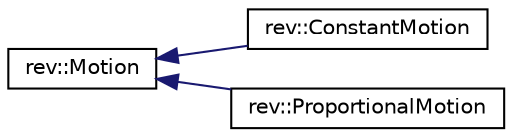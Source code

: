 digraph "Graphical Class Hierarchy"
{
 // LATEX_PDF_SIZE
  edge [fontname="Helvetica",fontsize="10",labelfontname="Helvetica",labelfontsize="10"];
  node [fontname="Helvetica",fontsize="10",shape=record];
  rankdir="LR";
  Node0 [label="rev::Motion",height=0.2,width=0.4,color="black", fillcolor="white", style="filled",URL="$classrev_1_1Motion.html",tooltip="Interface for generating raw motor powers."];
  Node0 -> Node1 [dir="back",color="midnightblue",fontsize="10",style="solid",fontname="Helvetica"];
  Node1 [label="rev::ConstantMotion",height=0.2,width=0.4,color="black", fillcolor="white", style="filled",URL="$classrev_1_1ConstantMotion.html",tooltip="Motion class in which the outputs are of a constant power."];
  Node0 -> Node2 [dir="back",color="midnightblue",fontsize="10",style="solid",fontname="Helvetica"];
  Node2 [label="rev::ProportionalMotion",height=0.2,width=0.4,color="black", fillcolor="white", style="filled",URL="$classrev_1_1ProportionalMotion.html",tooltip="Motion class in which the outputs are proportional to longitudinal error."];
}
